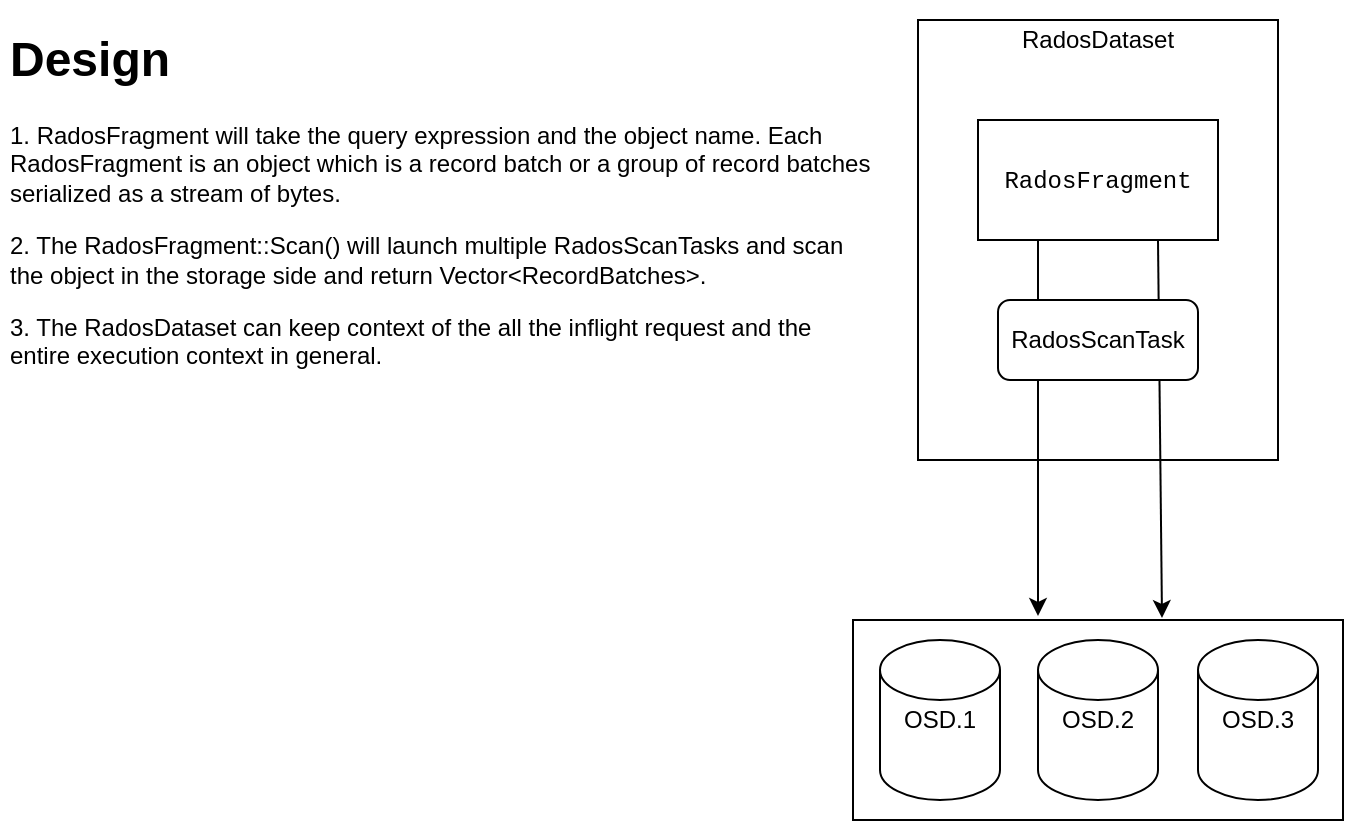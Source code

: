 <mxfile version="13.6.6" type="github">
  <diagram id="hxspNUqaLA8-96vzYpsR" name="Page-1">
    <mxGraphModel dx="946" dy="478" grid="1" gridSize="10" guides="1" tooltips="1" connect="1" arrows="1" fold="1" page="1" pageScale="1" pageWidth="827" pageHeight="1169" math="0" shadow="0">
      <root>
        <mxCell id="0" />
        <mxCell id="1" parent="0" />
        <mxCell id="cFWVLwaCDAjj0P3LfrQX-1" value="" style="rounded=0;whiteSpace=wrap;html=1;" parent="1" vertex="1">
          <mxGeometry x="520" y="40" width="180" height="220" as="geometry" />
        </mxCell>
        <mxCell id="cFWVLwaCDAjj0P3LfrQX-10" value="" style="endArrow=classic;html=1;exitX=0.25;exitY=1;exitDx=0;exitDy=0;" parent="1" source="cFWVLwaCDAjj0P3LfrQX-2" edge="1">
          <mxGeometry width="50" height="50" relative="1" as="geometry">
            <mxPoint x="390" y="300" as="sourcePoint" />
            <mxPoint x="580" y="338" as="targetPoint" />
          </mxGeometry>
        </mxCell>
        <mxCell id="cFWVLwaCDAjj0P3LfrQX-11" value="" style="endArrow=classic;html=1;exitX=0.75;exitY=1;exitDx=0;exitDy=0;" parent="1" source="cFWVLwaCDAjj0P3LfrQX-2" edge="1">
          <mxGeometry width="50" height="50" relative="1" as="geometry">
            <mxPoint x="390" y="300" as="sourcePoint" />
            <mxPoint x="642" y="339" as="targetPoint" />
          </mxGeometry>
        </mxCell>
        <mxCell id="cFWVLwaCDAjj0P3LfrQX-15" value="" style="rounded=1;whiteSpace=wrap;html=1;" parent="1" vertex="1">
          <mxGeometry x="560" y="180" width="100" height="40" as="geometry" />
        </mxCell>
        <mxCell id="cFWVLwaCDAjj0P3LfrQX-7" value="" style="rounded=0;whiteSpace=wrap;html=1;" parent="1" vertex="1">
          <mxGeometry x="487.5" y="340" width="245" height="100" as="geometry" />
        </mxCell>
        <mxCell id="cFWVLwaCDAjj0P3LfrQX-2" value="&lt;font face=&quot;Courier New&quot;&gt;RadosFragment&lt;/font&gt;" style="rounded=0;whiteSpace=wrap;html=1;" parent="1" vertex="1">
          <mxGeometry x="550" y="90" width="120" height="60" as="geometry" />
        </mxCell>
        <mxCell id="cFWVLwaCDAjj0P3LfrQX-4" value="OSD.3" style="shape=cylinder2;whiteSpace=wrap;html=1;boundedLbl=1;backgroundOutline=1;size=15;" parent="1" vertex="1">
          <mxGeometry x="660" y="350" width="60" height="80" as="geometry" />
        </mxCell>
        <mxCell id="cFWVLwaCDAjj0P3LfrQX-5" value="OSD.2" style="shape=cylinder2;whiteSpace=wrap;html=1;boundedLbl=1;backgroundOutline=1;size=15;" parent="1" vertex="1">
          <mxGeometry x="580" y="350" width="60" height="80" as="geometry" />
        </mxCell>
        <mxCell id="cFWVLwaCDAjj0P3LfrQX-6" value="OSD.1" style="shape=cylinder2;whiteSpace=wrap;html=1;boundedLbl=1;backgroundOutline=1;size=15;" parent="1" vertex="1">
          <mxGeometry x="501" y="350" width="60" height="80" as="geometry" />
        </mxCell>
        <mxCell id="cFWVLwaCDAjj0P3LfrQX-13" value="RadosScanTask" style="text;html=1;strokeColor=none;fillColor=none;align=center;verticalAlign=middle;whiteSpace=wrap;rounded=0;" parent="1" vertex="1">
          <mxGeometry x="590" y="190" width="40" height="20" as="geometry" />
        </mxCell>
        <mxCell id="cFWVLwaCDAjj0P3LfrQX-19" value="&lt;h1&gt;Design&lt;/h1&gt;&lt;p&gt;1. RadosFragment will take the query expression and the object name. Each RadosFragment is an object which is a record batch or a group of record batches serialized as a stream of bytes.&lt;/p&gt;&lt;p&gt;2. The RadosFragment::Scan() will launch multiple RadosScanTasks and scan the object in the storage side and return Vector&amp;lt;RecordBatches&amp;gt;.&lt;/p&gt;&lt;p&gt;3. The RadosDataset can keep context of the all the inflight request and the entire execution context in general.&lt;/p&gt;&lt;p&gt;&lt;br&gt;&lt;/p&gt;&lt;p&gt;&lt;br&gt;&lt;/p&gt;" style="text;html=1;strokeColor=none;fillColor=none;spacing=5;spacingTop=-20;whiteSpace=wrap;overflow=hidden;rounded=0;" parent="1" vertex="1">
          <mxGeometry x="61" y="40" width="440" height="200" as="geometry" />
        </mxCell>
        <mxCell id="cFWVLwaCDAjj0P3LfrQX-20" style="edgeStyle=orthogonalEdgeStyle;rounded=0;orthogonalLoop=1;jettySize=auto;html=1;exitX=0.5;exitY=1;exitDx=0;exitDy=0;" parent="1" source="cFWVLwaCDAjj0P3LfrQX-1" target="cFWVLwaCDAjj0P3LfrQX-1" edge="1">
          <mxGeometry relative="1" as="geometry" />
        </mxCell>
        <mxCell id="2LEkLQyBd8j-8Uhb3pVc-1" value="RadosDataset" style="text;html=1;strokeColor=none;fillColor=none;align=center;verticalAlign=middle;whiteSpace=wrap;rounded=0;" vertex="1" parent="1">
          <mxGeometry x="590" y="40" width="40" height="20" as="geometry" />
        </mxCell>
      </root>
    </mxGraphModel>
  </diagram>
</mxfile>
